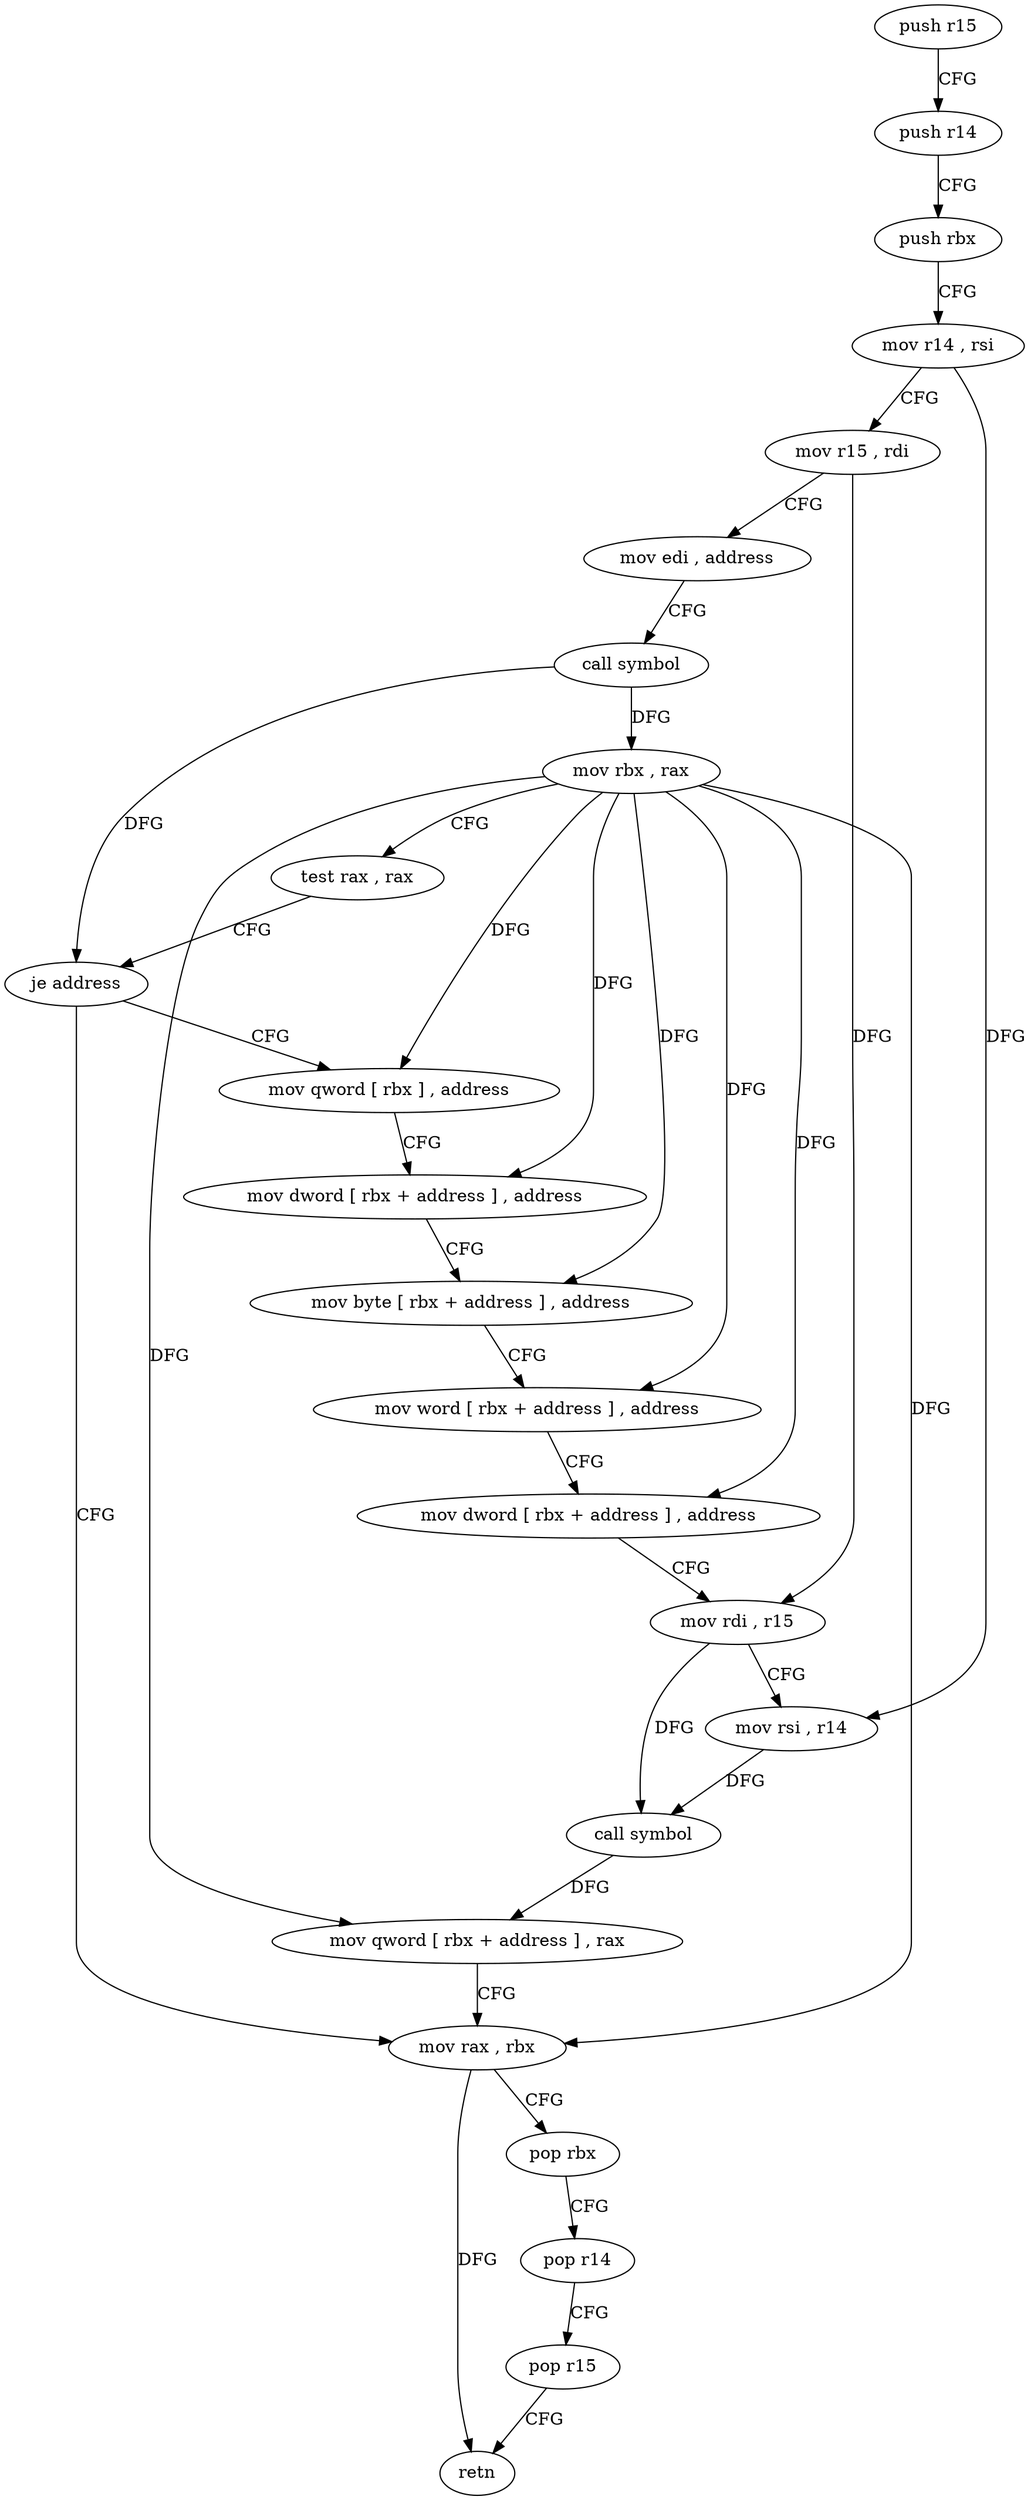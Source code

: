 digraph "func" {
"105024" [label = "push r15" ]
"105026" [label = "push r14" ]
"105028" [label = "push rbx" ]
"105029" [label = "mov r14 , rsi" ]
"105032" [label = "mov r15 , rdi" ]
"105035" [label = "mov edi , address" ]
"105040" [label = "call symbol" ]
"105045" [label = "mov rbx , rax" ]
"105048" [label = "test rax , rax" ]
"105051" [label = "je address" ]
"105099" [label = "mov rax , rbx" ]
"105053" [label = "mov qword [ rbx ] , address" ]
"105102" [label = "pop rbx" ]
"105103" [label = "pop r14" ]
"105105" [label = "pop r15" ]
"105107" [label = "retn" ]
"105060" [label = "mov dword [ rbx + address ] , address" ]
"105067" [label = "mov byte [ rbx + address ] , address" ]
"105071" [label = "mov word [ rbx + address ] , address" ]
"105077" [label = "mov dword [ rbx + address ] , address" ]
"105084" [label = "mov rdi , r15" ]
"105087" [label = "mov rsi , r14" ]
"105090" [label = "call symbol" ]
"105095" [label = "mov qword [ rbx + address ] , rax" ]
"105024" -> "105026" [ label = "CFG" ]
"105026" -> "105028" [ label = "CFG" ]
"105028" -> "105029" [ label = "CFG" ]
"105029" -> "105032" [ label = "CFG" ]
"105029" -> "105087" [ label = "DFG" ]
"105032" -> "105035" [ label = "CFG" ]
"105032" -> "105084" [ label = "DFG" ]
"105035" -> "105040" [ label = "CFG" ]
"105040" -> "105045" [ label = "DFG" ]
"105040" -> "105051" [ label = "DFG" ]
"105045" -> "105048" [ label = "CFG" ]
"105045" -> "105099" [ label = "DFG" ]
"105045" -> "105053" [ label = "DFG" ]
"105045" -> "105060" [ label = "DFG" ]
"105045" -> "105067" [ label = "DFG" ]
"105045" -> "105071" [ label = "DFG" ]
"105045" -> "105077" [ label = "DFG" ]
"105045" -> "105095" [ label = "DFG" ]
"105048" -> "105051" [ label = "CFG" ]
"105051" -> "105099" [ label = "CFG" ]
"105051" -> "105053" [ label = "CFG" ]
"105099" -> "105102" [ label = "CFG" ]
"105099" -> "105107" [ label = "DFG" ]
"105053" -> "105060" [ label = "CFG" ]
"105102" -> "105103" [ label = "CFG" ]
"105103" -> "105105" [ label = "CFG" ]
"105105" -> "105107" [ label = "CFG" ]
"105060" -> "105067" [ label = "CFG" ]
"105067" -> "105071" [ label = "CFG" ]
"105071" -> "105077" [ label = "CFG" ]
"105077" -> "105084" [ label = "CFG" ]
"105084" -> "105087" [ label = "CFG" ]
"105084" -> "105090" [ label = "DFG" ]
"105087" -> "105090" [ label = "DFG" ]
"105090" -> "105095" [ label = "DFG" ]
"105095" -> "105099" [ label = "CFG" ]
}
